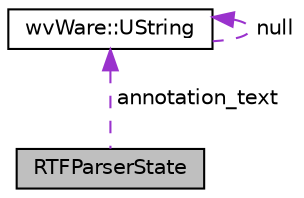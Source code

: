digraph "RTFParserState"
{
  edge [fontname="Helvetica",fontsize="10",labelfontname="Helvetica",labelfontsize="10"];
  node [fontname="Helvetica",fontsize="10",shape=record];
  Node1 [label="RTFParserState",height=0.2,width=0.4,color="black", fillcolor="grey75", style="filled", fontcolor="black"];
  Node2 -> Node1 [dir="back",color="darkorchid3",fontsize="10",style="dashed",label=" annotation_text" ,fontname="Helvetica"];
  Node2 [label="wvWare::UString",height=0.2,width=0.4,color="black", fillcolor="white", style="filled",URL="$classwv_ware_1_1_u_string.html",tooltip="Unicode string class "];
  Node2 -> Node2 [dir="back",color="darkorchid3",fontsize="10",style="dashed",label=" null" ,fontname="Helvetica"];
}
